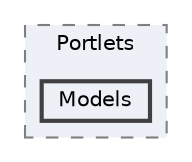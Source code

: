 digraph "Web/Modules/EleWise.ELMA.BPM.Web.Common/Portlets/Models"
{
 // LATEX_PDF_SIZE
  bgcolor="transparent";
  edge [fontname=Helvetica,fontsize=10,labelfontname=Helvetica,labelfontsize=10];
  node [fontname=Helvetica,fontsize=10,shape=box,height=0.2,width=0.4];
  compound=true
  subgraph clusterdir_f36ae8c18749860c391e28678cc67c7b {
    graph [ bgcolor="#edf0f7", pencolor="grey50", label="Portlets", fontname=Helvetica,fontsize=10 style="filled,dashed", URL="dir_f36ae8c18749860c391e28678cc67c7b.html",tooltip=""]
  dir_9924c8c481e724fe585ffcefcf965b9a [label="Models", fillcolor="#edf0f7", color="grey25", style="filled,bold", URL="dir_9924c8c481e724fe585ffcefcf965b9a.html",tooltip=""];
  }
}
